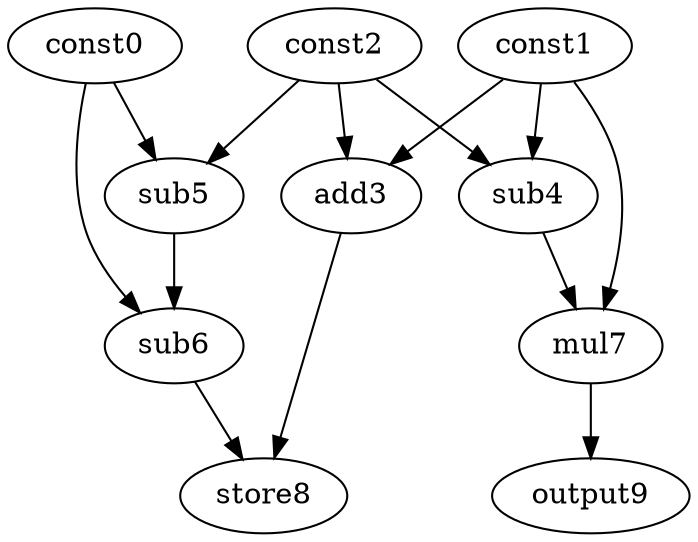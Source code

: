 digraph G { 
const0[opcode=const]; 
const1[opcode=const]; 
const2[opcode=const]; 
add3[opcode=add]; 
sub4[opcode=sub]; 
sub5[opcode=sub]; 
sub6[opcode=sub]; 
mul7[opcode=mul]; 
store8[opcode=store]; 
output9[opcode=output]; 
const1->add3[operand=0];
const2->add3[operand=1];
const1->sub4[operand=0];
const2->sub4[operand=1];
const0->sub5[operand=0];
const2->sub5[operand=1];
const0->sub6[operand=0];
sub5->sub6[operand=1];
const1->mul7[operand=0];
sub4->mul7[operand=1];
add3->store8[operand=0];
sub6->store8[operand=1];
mul7->output9[operand=0];
}
